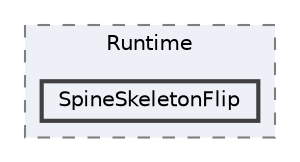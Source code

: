 digraph "external/spine-runtimes/spine-unity/Modules/com.esotericsoftware.spine.timeline/Runtime/SpineSkeletonFlip"
{
 // LATEX_PDF_SIZE
  bgcolor="transparent";
  edge [fontname=Helvetica,fontsize=10,labelfontname=Helvetica,labelfontsize=10];
  node [fontname=Helvetica,fontsize=10,shape=box,height=0.2,width=0.4];
  compound=true
  subgraph clusterdir_544f9278c7b02e90995531826ec0000c {
    graph [ bgcolor="#edf0f7", pencolor="grey50", label="Runtime", fontname=Helvetica,fontsize=10 style="filled,dashed", URL="dir_544f9278c7b02e90995531826ec0000c.html",tooltip=""]
  dir_aefae009de79837ea1b1c707138878db [label="SpineSkeletonFlip", fillcolor="#edf0f7", color="grey25", style="filled,bold", URL="dir_aefae009de79837ea1b1c707138878db.html",tooltip=""];
  }
}
